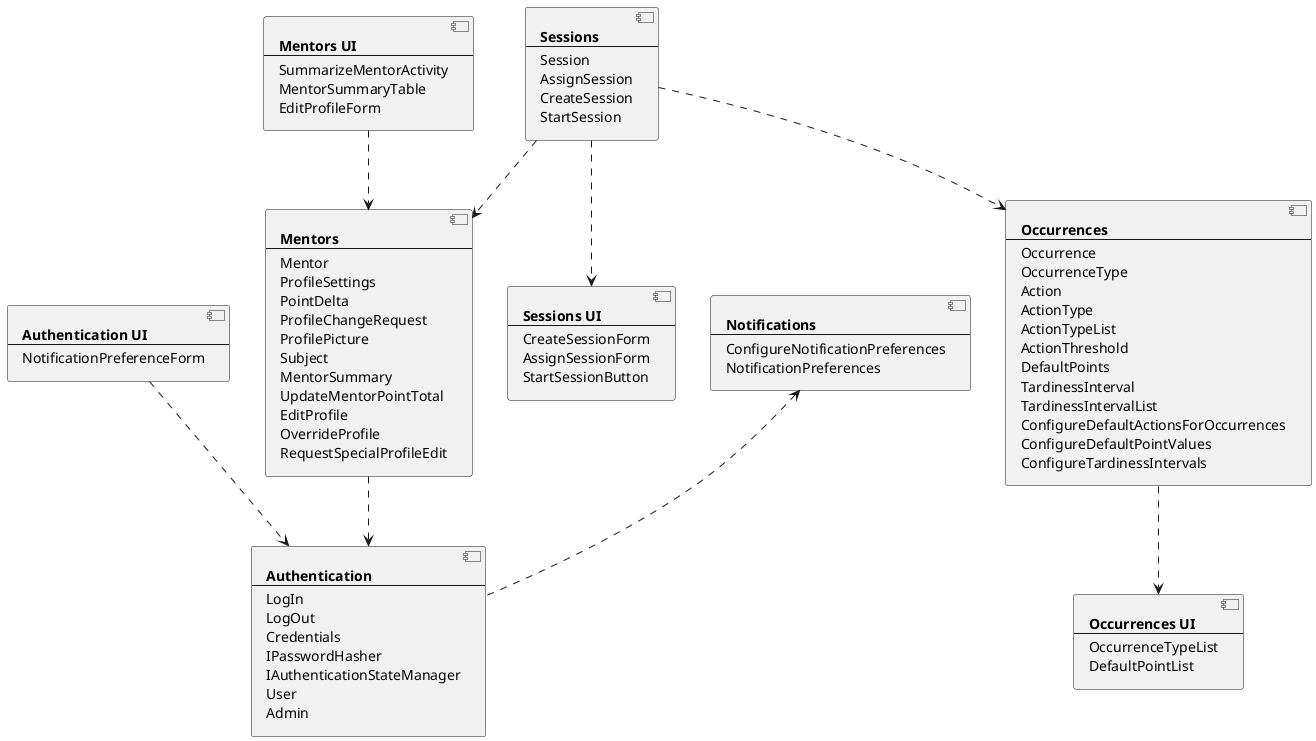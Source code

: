@startuml Component Diagram
component auth [
  **Authentication**
  --
  LogIn
  LogOut
  Credentials
  IPasswordHasher
  IAuthenticationStateManager
  User
  Admin
]
component authUI [
  **Authentication UI**
  --
  NotificationPreferenceForm
]
authUI ..> auth

component notifications [
  **Notifications**
  --
  ConfigureNotificationPreferences
  NotificationPreferences
]
notifications <.. auth

component session [
  **Sessions**
  --
  Session
  AssignSession
  CreateSession
  StartSession
]
component sessionUI [
  **Sessions UI**
  --
  CreateSessionForm
  AssignSessionForm
  StartSessionButton
]
session ..> sessionUI

component mentors [
  **Mentors**
  --
  Mentor
  ProfileSettings
  PointDelta
  ProfileChangeRequest
  ProfilePicture
  Subject
  MentorSummary
  UpdateMentorPointTotal
  EditProfile
  OverrideProfile
  RequestSpecialProfileEdit
]
component mentorsUI [
  **Mentors UI**
  --
  SummarizeMentorActivity
  MentorSummaryTable
  EditProfileForm
]
mentors ..> auth
mentorsUI ..> mentors
session ..> mentors

component occurrences [
  **Occurrences**
  --
  Occurrence
  OccurrenceType
  Action
  ActionType
  ActionTypeList
  ActionThreshold
  DefaultPoints
  TardinessInterval
  TardinessIntervalList
  ConfigureDefaultActionsForOccurrences
  ConfigureDefaultPointValues
  ConfigureTardinessIntervals
]
component occurrencesUI [
  **Occurrences UI**
  --
  OccurrenceTypeList
  DefaultPointList
]
occurrences ..> occurrencesUI
session ..> occurrences

@enduml